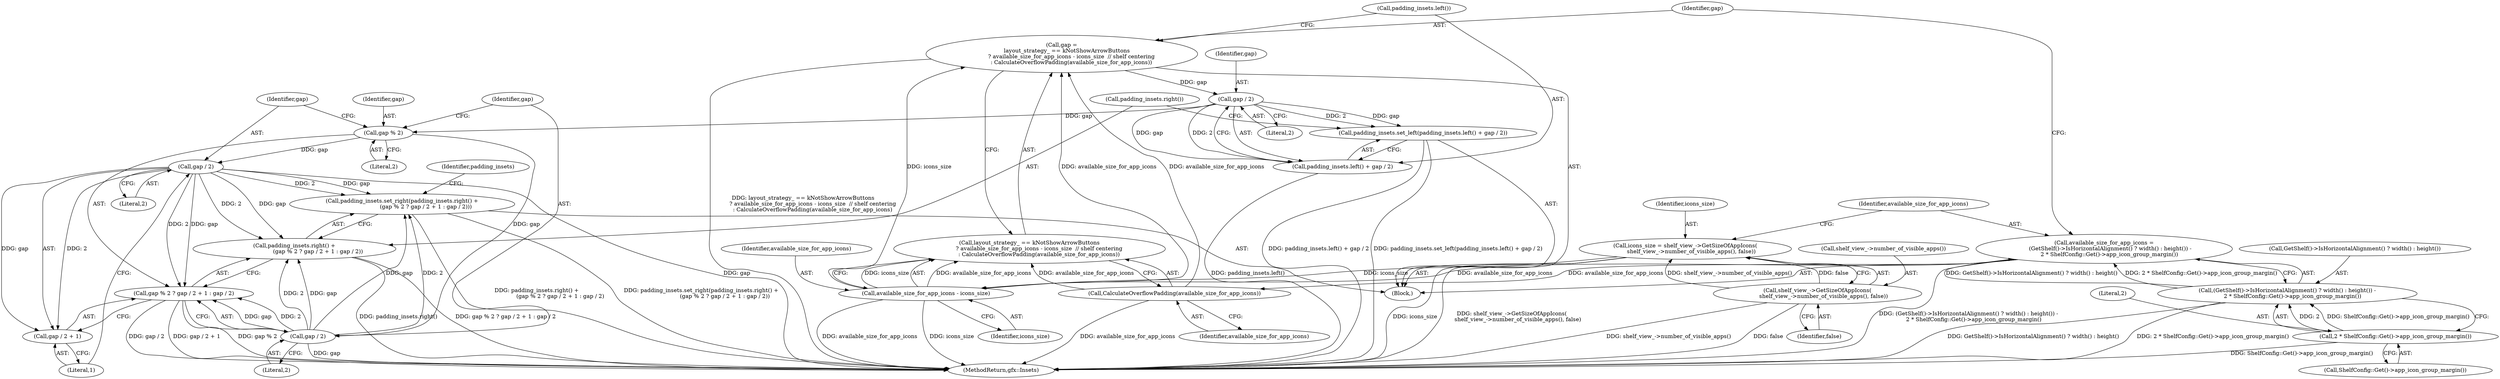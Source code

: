 digraph "1_Chrome_dfd28b1909358445e838fb0fdf3995c77a420aa8@integer" {
"1000129" [label="(Call,gap =\n      layout_strategy_ == kNotShowArrowButtons\n           ? available_size_for_app_icons - icons_size  // shelf centering\n           : CalculateOverflowPadding(available_size_for_app_icons))"];
"1000135" [label="(Call,available_size_for_app_icons - icons_size)"];
"1000118" [label="(Call,available_size_for_app_icons =\n       (GetShelf()->IsHorizontalAlignment() ? width() : height()) -\n      2 * ShelfConfig::Get()->app_icon_group_margin())"];
"1000120" [label="(Call,(GetShelf()->IsHorizontalAlignment() ? width() : height()) -\n      2 * ShelfConfig::Get()->app_icon_group_margin())"];
"1000125" [label="(Call,2 * ShelfConfig::Get()->app_icon_group_margin())"];
"1000111" [label="(Call,icons_size = shelf_view_->GetSizeOfAppIcons(\n       shelf_view_->number_of_visible_apps(), false))"];
"1000113" [label="(Call,shelf_view_->GetSizeOfAppIcons(\n       shelf_view_->number_of_visible_apps(), false))"];
"1000138" [label="(Call,CalculateOverflowPadding(available_size_for_app_icons))"];
"1000143" [label="(Call,gap / 2)"];
"1000140" [label="(Call,padding_insets.set_left(padding_insets.left() + gap / 2))"];
"1000141" [label="(Call,padding_insets.left() + gap / 2)"];
"1000150" [label="(Call,gap % 2)"];
"1000154" [label="(Call,gap / 2)"];
"1000146" [label="(Call,padding_insets.set_right(padding_insets.right() +\n                           (gap % 2 ? gap / 2 + 1 : gap / 2)))"];
"1000147" [label="(Call,padding_insets.right() +\n                           (gap % 2 ? gap / 2 + 1 : gap / 2))"];
"1000149" [label="(Call,gap % 2 ? gap / 2 + 1 : gap / 2)"];
"1000153" [label="(Call,gap / 2 + 1)"];
"1000158" [label="(Call,gap / 2)"];
"1000130" [label="(Identifier,gap)"];
"1000142" [label="(Call,padding_insets.left())"];
"1000111" [label="(Call,icons_size = shelf_view_->GetSizeOfAppIcons(\n       shelf_view_->number_of_visible_apps(), false))"];
"1000125" [label="(Call,2 * ShelfConfig::Get()->app_icon_group_margin())"];
"1000138" [label="(Call,CalculateOverflowPadding(available_size_for_app_icons))"];
"1000145" [label="(Literal,2)"];
"1000163" [label="(MethodReturn,gfx::Insets)"];
"1000151" [label="(Identifier,gap)"];
"1000114" [label="(Call,shelf_view_->number_of_visible_apps())"];
"1000157" [label="(Literal,1)"];
"1000136" [label="(Identifier,available_size_for_app_icons)"];
"1000120" [label="(Call,(GetShelf()->IsHorizontalAlignment() ? width() : height()) -\n      2 * ShelfConfig::Get()->app_icon_group_margin())"];
"1000115" [label="(Identifier,false)"];
"1000144" [label="(Identifier,gap)"];
"1000127" [label="(Call,ShelfConfig::Get()->app_icon_group_margin())"];
"1000119" [label="(Identifier,available_size_for_app_icons)"];
"1000118" [label="(Call,available_size_for_app_icons =\n       (GetShelf()->IsHorizontalAlignment() ? width() : height()) -\n      2 * ShelfConfig::Get()->app_icon_group_margin())"];
"1000113" [label="(Call,shelf_view_->GetSizeOfAppIcons(\n       shelf_view_->number_of_visible_apps(), false))"];
"1000141" [label="(Call,padding_insets.left() + gap / 2)"];
"1000140" [label="(Call,padding_insets.set_left(padding_insets.left() + gap / 2))"];
"1000135" [label="(Call,available_size_for_app_icons - icons_size)"];
"1000129" [label="(Call,gap =\n      layout_strategy_ == kNotShowArrowButtons\n           ? available_size_for_app_icons - icons_size  // shelf centering\n           : CalculateOverflowPadding(available_size_for_app_icons))"];
"1000147" [label="(Call,padding_insets.right() +\n                           (gap % 2 ? gap / 2 + 1 : gap / 2))"];
"1000137" [label="(Identifier,icons_size)"];
"1000156" [label="(Literal,2)"];
"1000131" [label="(Call,layout_strategy_ == kNotShowArrowButtons\n           ? available_size_for_app_icons - icons_size  // shelf centering\n           : CalculateOverflowPadding(available_size_for_app_icons))"];
"1000150" [label="(Call,gap % 2)"];
"1000152" [label="(Literal,2)"];
"1000112" [label="(Identifier,icons_size)"];
"1000159" [label="(Identifier,gap)"];
"1000149" [label="(Call,gap % 2 ? gap / 2 + 1 : gap / 2)"];
"1000158" [label="(Call,gap / 2)"];
"1000148" [label="(Call,padding_insets.right())"];
"1000139" [label="(Identifier,available_size_for_app_icons)"];
"1000155" [label="(Identifier,gap)"];
"1000154" [label="(Call,gap / 2)"];
"1000143" [label="(Call,gap / 2)"];
"1000162" [label="(Identifier,padding_insets)"];
"1000160" [label="(Literal,2)"];
"1000126" [label="(Literal,2)"];
"1000146" [label="(Call,padding_insets.set_right(padding_insets.right() +\n                           (gap % 2 ? gap / 2 + 1 : gap / 2)))"];
"1000153" [label="(Call,gap / 2 + 1)"];
"1000105" [label="(Block,)"];
"1000121" [label="(Call,GetShelf()->IsHorizontalAlignment() ? width() : height())"];
"1000129" -> "1000105"  [label="AST: "];
"1000129" -> "1000131"  [label="CFG: "];
"1000130" -> "1000129"  [label="AST: "];
"1000131" -> "1000129"  [label="AST: "];
"1000142" -> "1000129"  [label="CFG: "];
"1000129" -> "1000163"  [label="DDG: layout_strategy_ == kNotShowArrowButtons\n           ? available_size_for_app_icons - icons_size  // shelf centering\n           : CalculateOverflowPadding(available_size_for_app_icons)"];
"1000135" -> "1000129"  [label="DDG: available_size_for_app_icons"];
"1000135" -> "1000129"  [label="DDG: icons_size"];
"1000138" -> "1000129"  [label="DDG: available_size_for_app_icons"];
"1000129" -> "1000143"  [label="DDG: gap"];
"1000135" -> "1000131"  [label="AST: "];
"1000135" -> "1000137"  [label="CFG: "];
"1000136" -> "1000135"  [label="AST: "];
"1000137" -> "1000135"  [label="AST: "];
"1000131" -> "1000135"  [label="CFG: "];
"1000135" -> "1000163"  [label="DDG: available_size_for_app_icons"];
"1000135" -> "1000163"  [label="DDG: icons_size"];
"1000135" -> "1000131"  [label="DDG: available_size_for_app_icons"];
"1000135" -> "1000131"  [label="DDG: icons_size"];
"1000118" -> "1000135"  [label="DDG: available_size_for_app_icons"];
"1000111" -> "1000135"  [label="DDG: icons_size"];
"1000118" -> "1000105"  [label="AST: "];
"1000118" -> "1000120"  [label="CFG: "];
"1000119" -> "1000118"  [label="AST: "];
"1000120" -> "1000118"  [label="AST: "];
"1000130" -> "1000118"  [label="CFG: "];
"1000118" -> "1000163"  [label="DDG: (GetShelf()->IsHorizontalAlignment() ? width() : height()) -\n      2 * ShelfConfig::Get()->app_icon_group_margin()"];
"1000120" -> "1000118"  [label="DDG: GetShelf()->IsHorizontalAlignment() ? width() : height()"];
"1000120" -> "1000118"  [label="DDG: 2 * ShelfConfig::Get()->app_icon_group_margin()"];
"1000118" -> "1000138"  [label="DDG: available_size_for_app_icons"];
"1000120" -> "1000125"  [label="CFG: "];
"1000121" -> "1000120"  [label="AST: "];
"1000125" -> "1000120"  [label="AST: "];
"1000120" -> "1000163"  [label="DDG: 2 * ShelfConfig::Get()->app_icon_group_margin()"];
"1000120" -> "1000163"  [label="DDG: GetShelf()->IsHorizontalAlignment() ? width() : height()"];
"1000125" -> "1000120"  [label="DDG: 2"];
"1000125" -> "1000120"  [label="DDG: ShelfConfig::Get()->app_icon_group_margin()"];
"1000125" -> "1000127"  [label="CFG: "];
"1000126" -> "1000125"  [label="AST: "];
"1000127" -> "1000125"  [label="AST: "];
"1000125" -> "1000163"  [label="DDG: ShelfConfig::Get()->app_icon_group_margin()"];
"1000111" -> "1000105"  [label="AST: "];
"1000111" -> "1000113"  [label="CFG: "];
"1000112" -> "1000111"  [label="AST: "];
"1000113" -> "1000111"  [label="AST: "];
"1000119" -> "1000111"  [label="CFG: "];
"1000111" -> "1000163"  [label="DDG: icons_size"];
"1000111" -> "1000163"  [label="DDG: shelf_view_->GetSizeOfAppIcons(\n       shelf_view_->number_of_visible_apps(), false)"];
"1000113" -> "1000111"  [label="DDG: shelf_view_->number_of_visible_apps()"];
"1000113" -> "1000111"  [label="DDG: false"];
"1000113" -> "1000115"  [label="CFG: "];
"1000114" -> "1000113"  [label="AST: "];
"1000115" -> "1000113"  [label="AST: "];
"1000113" -> "1000163"  [label="DDG: shelf_view_->number_of_visible_apps()"];
"1000113" -> "1000163"  [label="DDG: false"];
"1000138" -> "1000131"  [label="AST: "];
"1000138" -> "1000139"  [label="CFG: "];
"1000139" -> "1000138"  [label="AST: "];
"1000131" -> "1000138"  [label="CFG: "];
"1000138" -> "1000163"  [label="DDG: available_size_for_app_icons"];
"1000138" -> "1000131"  [label="DDG: available_size_for_app_icons"];
"1000143" -> "1000141"  [label="AST: "];
"1000143" -> "1000145"  [label="CFG: "];
"1000144" -> "1000143"  [label="AST: "];
"1000145" -> "1000143"  [label="AST: "];
"1000141" -> "1000143"  [label="CFG: "];
"1000143" -> "1000140"  [label="DDG: gap"];
"1000143" -> "1000140"  [label="DDG: 2"];
"1000143" -> "1000141"  [label="DDG: gap"];
"1000143" -> "1000141"  [label="DDG: 2"];
"1000143" -> "1000150"  [label="DDG: gap"];
"1000140" -> "1000105"  [label="AST: "];
"1000140" -> "1000141"  [label="CFG: "];
"1000141" -> "1000140"  [label="AST: "];
"1000148" -> "1000140"  [label="CFG: "];
"1000140" -> "1000163"  [label="DDG: padding_insets.set_left(padding_insets.left() + gap / 2)"];
"1000140" -> "1000163"  [label="DDG: padding_insets.left() + gap / 2"];
"1000142" -> "1000141"  [label="AST: "];
"1000141" -> "1000163"  [label="DDG: padding_insets.left()"];
"1000150" -> "1000149"  [label="AST: "];
"1000150" -> "1000152"  [label="CFG: "];
"1000151" -> "1000150"  [label="AST: "];
"1000152" -> "1000150"  [label="AST: "];
"1000155" -> "1000150"  [label="CFG: "];
"1000159" -> "1000150"  [label="CFG: "];
"1000150" -> "1000154"  [label="DDG: gap"];
"1000150" -> "1000158"  [label="DDG: gap"];
"1000154" -> "1000153"  [label="AST: "];
"1000154" -> "1000156"  [label="CFG: "];
"1000155" -> "1000154"  [label="AST: "];
"1000156" -> "1000154"  [label="AST: "];
"1000157" -> "1000154"  [label="CFG: "];
"1000154" -> "1000163"  [label="DDG: gap"];
"1000154" -> "1000146"  [label="DDG: gap"];
"1000154" -> "1000146"  [label="DDG: 2"];
"1000154" -> "1000147"  [label="DDG: gap"];
"1000154" -> "1000147"  [label="DDG: 2"];
"1000154" -> "1000149"  [label="DDG: gap"];
"1000154" -> "1000149"  [label="DDG: 2"];
"1000154" -> "1000153"  [label="DDG: gap"];
"1000154" -> "1000153"  [label="DDG: 2"];
"1000146" -> "1000105"  [label="AST: "];
"1000146" -> "1000147"  [label="CFG: "];
"1000147" -> "1000146"  [label="AST: "];
"1000162" -> "1000146"  [label="CFG: "];
"1000146" -> "1000163"  [label="DDG: padding_insets.set_right(padding_insets.right() +\n                           (gap % 2 ? gap / 2 + 1 : gap / 2))"];
"1000146" -> "1000163"  [label="DDG: padding_insets.right() +\n                           (gap % 2 ? gap / 2 + 1 : gap / 2)"];
"1000158" -> "1000146"  [label="DDG: gap"];
"1000158" -> "1000146"  [label="DDG: 2"];
"1000147" -> "1000149"  [label="CFG: "];
"1000148" -> "1000147"  [label="AST: "];
"1000149" -> "1000147"  [label="AST: "];
"1000147" -> "1000163"  [label="DDG: gap % 2 ? gap / 2 + 1 : gap / 2"];
"1000147" -> "1000163"  [label="DDG: padding_insets.right()"];
"1000158" -> "1000147"  [label="DDG: gap"];
"1000158" -> "1000147"  [label="DDG: 2"];
"1000149" -> "1000153"  [label="CFG: "];
"1000149" -> "1000158"  [label="CFG: "];
"1000153" -> "1000149"  [label="AST: "];
"1000158" -> "1000149"  [label="AST: "];
"1000149" -> "1000163"  [label="DDG: gap % 2"];
"1000149" -> "1000163"  [label="DDG: gap / 2"];
"1000149" -> "1000163"  [label="DDG: gap / 2 + 1"];
"1000158" -> "1000149"  [label="DDG: gap"];
"1000158" -> "1000149"  [label="DDG: 2"];
"1000153" -> "1000157"  [label="CFG: "];
"1000157" -> "1000153"  [label="AST: "];
"1000158" -> "1000160"  [label="CFG: "];
"1000159" -> "1000158"  [label="AST: "];
"1000160" -> "1000158"  [label="AST: "];
"1000158" -> "1000163"  [label="DDG: gap"];
}
